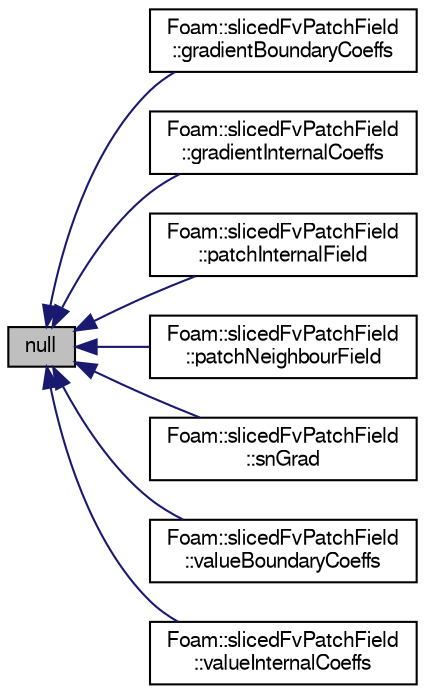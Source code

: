digraph "null"
{
  bgcolor="transparent";
  edge [fontname="FreeSans",fontsize="10",labelfontname="FreeSans",labelfontsize="10"];
  node [fontname="FreeSans",fontsize="10",shape=record];
  rankdir="LR";
  Node1 [label="null",height=0.2,width=0.4,color="black", fillcolor="grey75", style="filled" fontcolor="black"];
  Node1 -> Node2 [dir="back",color="midnightblue",fontsize="10",style="solid",fontname="FreeSans"];
  Node2 [label="Foam::slicedFvPatchField\l::gradientBoundaryCoeffs",height=0.2,width=0.4,color="black",URL="$a02268.html#a53f1baf3a7dce577c5cdcaf0699620de",tooltip="Return the matrix source coefficients corresponding to the. "];
  Node1 -> Node3 [dir="back",color="midnightblue",fontsize="10",style="solid",fontname="FreeSans"];
  Node3 [label="Foam::slicedFvPatchField\l::gradientInternalCoeffs",height=0.2,width=0.4,color="black",URL="$a02268.html#ab3a39800f7f1242e1b1ca6c7f4e41f8b",tooltip="Return the matrix diagonal coefficients corresponding to the. "];
  Node1 -> Node4 [dir="back",color="midnightblue",fontsize="10",style="solid",fontname="FreeSans"];
  Node4 [label="Foam::slicedFvPatchField\l::patchInternalField",height=0.2,width=0.4,color="black",URL="$a02268.html#a55f0207e7ce4f6665c34901bb01c6439",tooltip="Return internal field next to patch as patch field. "];
  Node1 -> Node5 [dir="back",color="midnightblue",fontsize="10",style="solid",fontname="FreeSans"];
  Node5 [label="Foam::slicedFvPatchField\l::patchNeighbourField",height=0.2,width=0.4,color="black",URL="$a02268.html#af00da50e8aed4bef07d677dcc7df1951",tooltip="Return neighbour coupled given internal cell data. "];
  Node1 -> Node6 [dir="back",color="midnightblue",fontsize="10",style="solid",fontname="FreeSans"];
  Node6 [label="Foam::slicedFvPatchField\l::snGrad",height=0.2,width=0.4,color="black",URL="$a02268.html#afc8bfba932719d867490c10e146d10cc",tooltip="Return patch-normal gradient. "];
  Node1 -> Node7 [dir="back",color="midnightblue",fontsize="10",style="solid",fontname="FreeSans"];
  Node7 [label="Foam::slicedFvPatchField\l::valueBoundaryCoeffs",height=0.2,width=0.4,color="black",URL="$a02268.html#ac71f56388ca14d221b3134f33865c4f9",tooltip="Return the matrix source coefficients corresponding to the. "];
  Node1 -> Node8 [dir="back",color="midnightblue",fontsize="10",style="solid",fontname="FreeSans"];
  Node8 [label="Foam::slicedFvPatchField\l::valueInternalCoeffs",height=0.2,width=0.4,color="black",URL="$a02268.html#a379309ccd5fd90133fcd1db4e5fef8ef",tooltip="Return the matrix diagonal coefficients corresponding to the. "];
}

